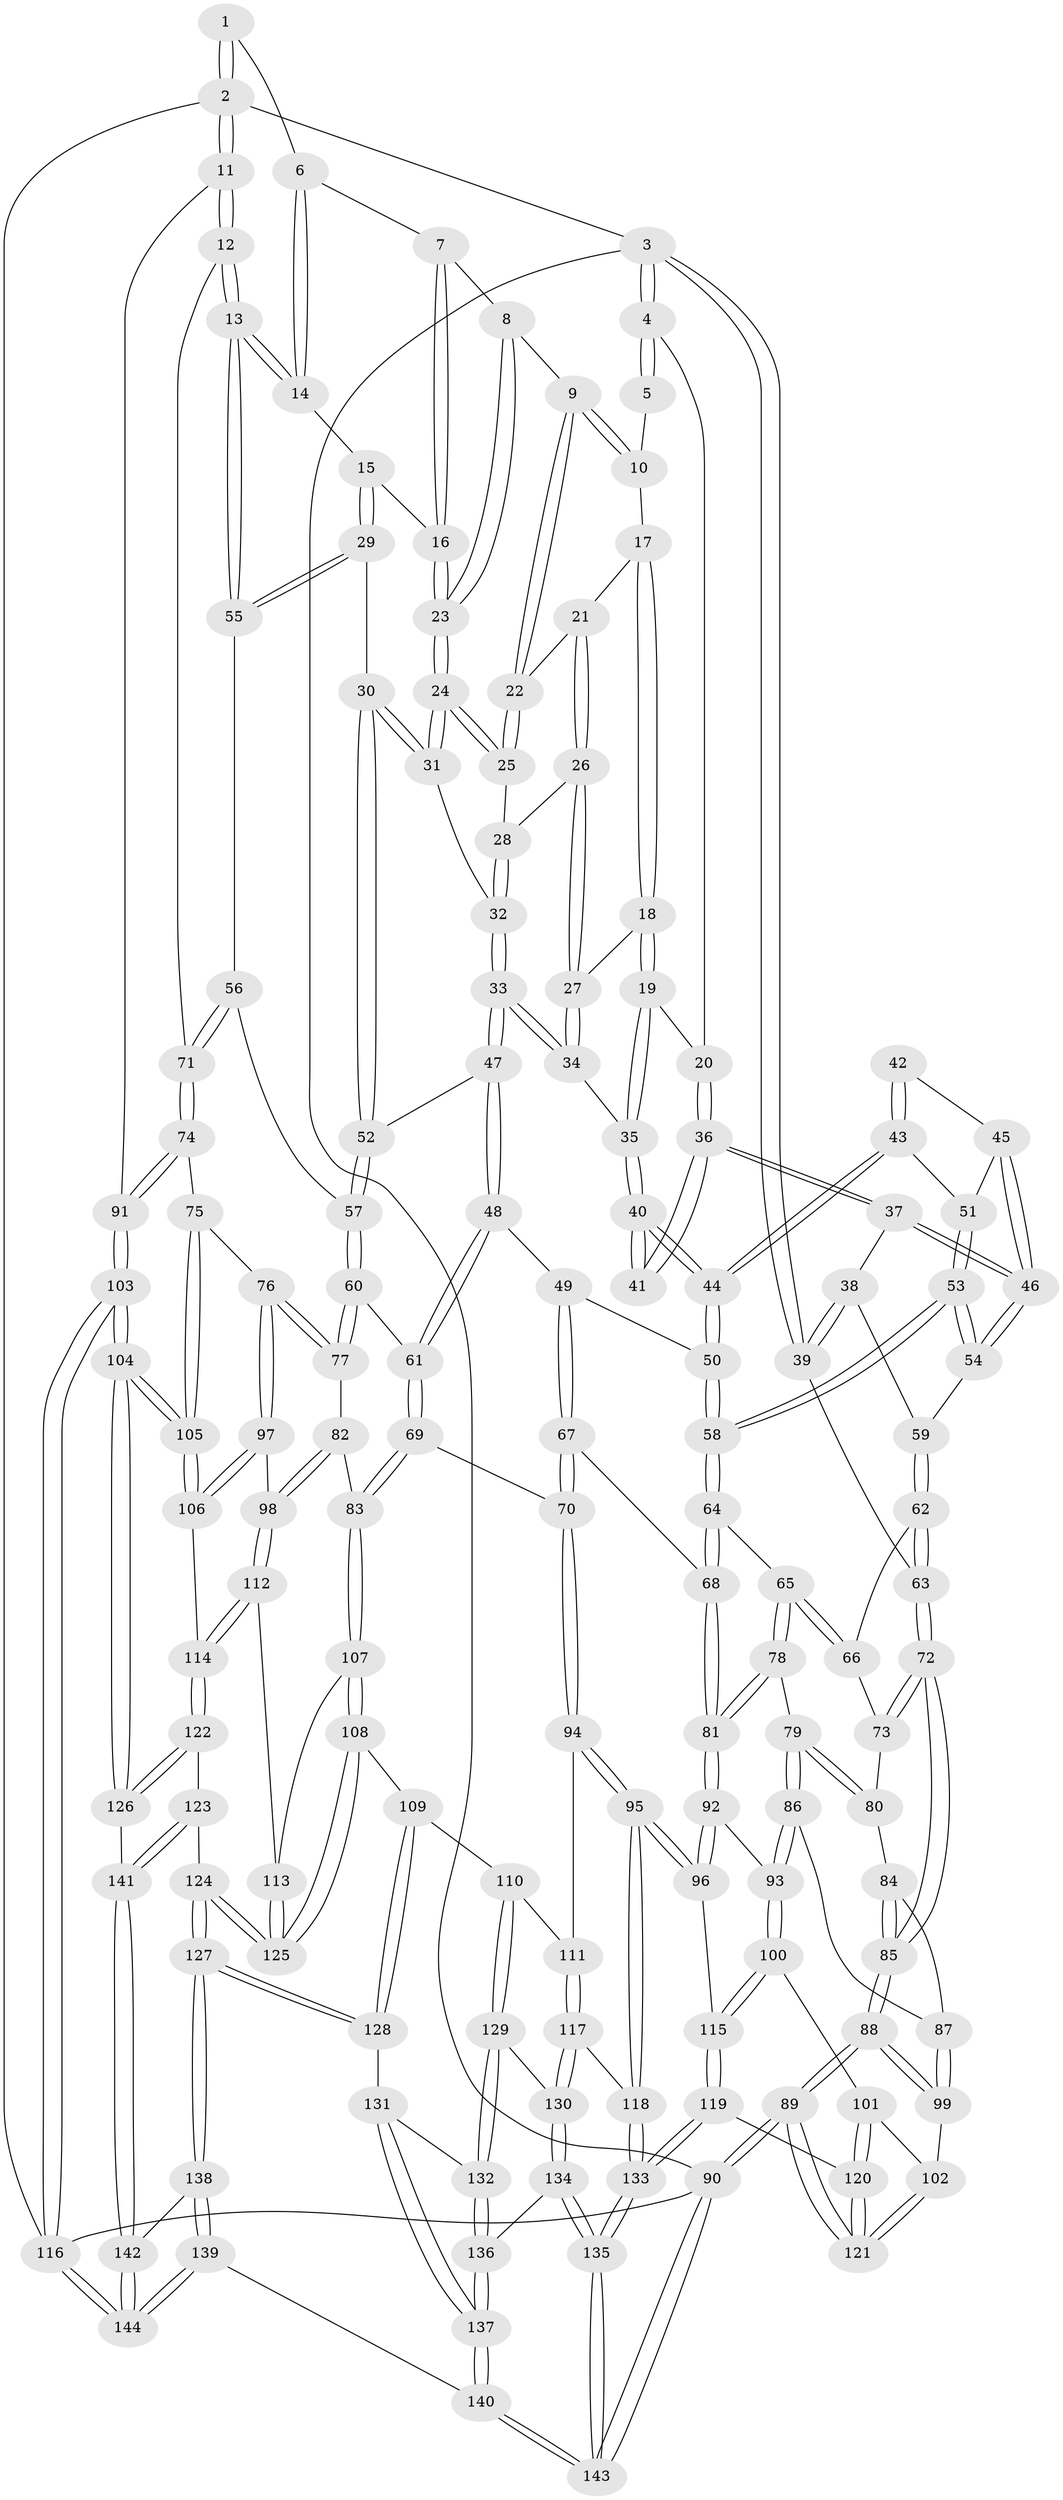 // coarse degree distribution, {2: 0.03, 7: 0.02, 4: 0.29, 5: 0.46, 3: 0.08, 6: 0.1, 8: 0.02}
// Generated by graph-tools (version 1.1) at 2025/05/03/04/25 22:05:04]
// undirected, 144 vertices, 357 edges
graph export_dot {
graph [start="1"]
  node [color=gray90,style=filled];
  1 [pos="+0.8208653046012024+0"];
  2 [pos="+1+0"];
  3 [pos="+0+0"];
  4 [pos="+0.1939293795400428+0"];
  5 [pos="+0.4492445968089811+0"];
  6 [pos="+0.8150308155800751+0"];
  7 [pos="+0.806441450283926+0"];
  8 [pos="+0.7142227284776621+0.03008706610122492"];
  9 [pos="+0.6887673327180555+0.045431016320974814"];
  10 [pos="+0.5527472816350263+0.04457514083920299"];
  11 [pos="+1+0.3058854816985245"];
  12 [pos="+1+0.3033406109441525"];
  13 [pos="+1+0.28820153441169727"];
  14 [pos="+0.931420955828572+0.19406822007448662"];
  15 [pos="+0.8409075007461186+0.14296738143203985"];
  16 [pos="+0.8333468417253154+0.1372806894241781"];
  17 [pos="+0.5529733085620815+0.06983199302692274"];
  18 [pos="+0.4848587876720591+0.12398933225650444"];
  19 [pos="+0.28154117346347346+0.041994791931111115"];
  20 [pos="+0.25868964631816577+0.02763542927554784"];
  21 [pos="+0.573352876015344+0.09477464692006511"];
  22 [pos="+0.634337882256414+0.1048687201986773"];
  23 [pos="+0.7416299876093573+0.13303561887112947"];
  24 [pos="+0.7162775363679399+0.19540832772754743"];
  25 [pos="+0.636567247508513+0.1552624581028747"];
  26 [pos="+0.5677004722796526+0.14137090497793559"];
  27 [pos="+0.5123654110078723+0.17229779713287607"];
  28 [pos="+0.6090728211957109+0.17009092698320422"];
  29 [pos="+0.7381086027626695+0.24246556716980425"];
  30 [pos="+0.7252948581598999+0.23167205345735684"];
  31 [pos="+0.7198675693282258+0.21950927152082184"];
  32 [pos="+0.5861444756488181+0.22662948895868384"];
  33 [pos="+0.5517248296990229+0.2593375600187392"];
  34 [pos="+0.5116889495871285+0.22154585348644695"];
  35 [pos="+0.45521242199381867+0.22711413777113795"];
  36 [pos="+0.2542030329518843+0.0728722910360207"];
  37 [pos="+0.1945630649245801+0.24763262558578977"];
  38 [pos="+0+0.2444189118408766"];
  39 [pos="+0+0.19806226763374257"];
  40 [pos="+0.4291726955753671+0.25802907558068067"];
  41 [pos="+0.3190483787261936+0.18211219272800008"];
  42 [pos="+0.33621774886167394+0.22104775993568912"];
  43 [pos="+0.37879311773949964+0.28705721007826795"];
  44 [pos="+0.4062280421238668+0.3056552543924108"];
  45 [pos="+0.3241896935767075+0.28594427940368244"];
  46 [pos="+0.19603676286770558+0.2617294428233669"];
  47 [pos="+0.5572541098876225+0.287201842866942"];
  48 [pos="+0.4935944296671361+0.37627005630286536"];
  49 [pos="+0.4372601345933272+0.3785139647229178"];
  50 [pos="+0.42191929992217786+0.370125440216892"];
  51 [pos="+0.3321428198141033+0.29526284490474336"];
  52 [pos="+0.6174262179120107+0.3095699710404323"];
  53 [pos="+0.27401377593523357+0.39052019574956864"];
  54 [pos="+0.19705766039130534+0.32896527716527424"];
  55 [pos="+0.8332924311792169+0.33790741641697486"];
  56 [pos="+0.8024075252623863+0.37423497236678793"];
  57 [pos="+0.6947090168030736+0.42465274632023525"];
  58 [pos="+0.2821548850318733+0.3994285553019053"];
  59 [pos="+0.13748732142389822+0.3721597807096212"];
  60 [pos="+0.6736745632421138+0.45292844037432767"];
  61 [pos="+0.5810465945656682+0.4763899129033949"];
  62 [pos="+0.11945934561471472+0.3904983502739999"];
  63 [pos="+0+0.3223125097515052"];
  64 [pos="+0.27964680997019875+0.47384631834292623"];
  65 [pos="+0.1602045359558803+0.5000895207097682"];
  66 [pos="+0.11100613195723008+0.4557536258924829"];
  67 [pos="+0.40598023995740945+0.5669351761183304"];
  68 [pos="+0.3207725053193697+0.5610936805378356"];
  69 [pos="+0.5412721584000899+0.5494870012298293"];
  70 [pos="+0.44218413625687464+0.5884990914657231"];
  71 [pos="+0.838750801216689+0.528248975484803"];
  72 [pos="+0+0.5128459336609561"];
  73 [pos="+0.07776584576940286+0.48030361891797335"];
  74 [pos="+0.8447143637318756+0.5858121552910054"];
  75 [pos="+0.8429130239736528+0.5877648503425518"];
  76 [pos="+0.8191387696297742+0.6020388296502875"];
  77 [pos="+0.7140389741553824+0.5483513533054766"];
  78 [pos="+0.16084592835353026+0.5520886387284321"];
  79 [pos="+0.12319107640482374+0.5874539397937681"];
  80 [pos="+0.08293871447831265+0.5509810600126832"];
  81 [pos="+0.2771711659213725+0.6078384000711481"];
  82 [pos="+0.6528375586507272+0.6272877666166606"];
  83 [pos="+0.6253919126542294+0.6437187306147248"];
  84 [pos="+0.05568358187840933+0.562836345338404"];
  85 [pos="+0+0.5898114852982789"];
  86 [pos="+0.11981470492620086+0.607975310404195"];
  87 [pos="+0.07862776715084485+0.6369746114514757"];
  88 [pos="+0+0.6773957952987012"];
  89 [pos="+0+1"];
  90 [pos="+0+1"];
  91 [pos="+1+0.5216090866974561"];
  92 [pos="+0.2562339927064377+0.6608544017692388"];
  93 [pos="+0.20803858391766017+0.6764872733847624"];
  94 [pos="+0.4476266391090759+0.6365011309035454"];
  95 [pos="+0.3345442813550171+0.7567856423340438"];
  96 [pos="+0.2814297424507835+0.6993140062096366"];
  97 [pos="+0.8028623939576044+0.6454378232425071"];
  98 [pos="+0.7875840450143279+0.6689178666901564"];
  99 [pos="+0.02844011038746126+0.6832543016853317"];
  100 [pos="+0.191977572020957+0.6937047950336127"];
  101 [pos="+0.13915133504143234+0.7242415806743224"];
  102 [pos="+0.08632990755030762+0.720755061616547"];
  103 [pos="+1+0.9006073409746982"];
  104 [pos="+1+0.8712424706434292"];
  105 [pos="+0.9746231360999384+0.752931649588309"];
  106 [pos="+0.9017047706579876+0.7247970515414325"];
  107 [pos="+0.6180163340461395+0.7138808034947401"];
  108 [pos="+0.6045970120758367+0.7265168102120109"];
  109 [pos="+0.5837283419748642+0.7401236081169174"];
  110 [pos="+0.5486982657576965+0.7452582934411858"];
  111 [pos="+0.48827706507266266+0.7014940919829319"];
  112 [pos="+0.7733321938978756+0.7155191988985463"];
  113 [pos="+0.7138496343569863+0.7342777823830351"];
  114 [pos="+0.7863381492429357+0.7340889951323972"];
  115 [pos="+0.21351825026855437+0.7995908509061602"];
  116 [pos="+1+1"];
  117 [pos="+0.3975822599742757+0.78882413610287"];
  118 [pos="+0.3346202740822285+0.7570912939141347"];
  119 [pos="+0.20550776717666183+0.8784002045615823"];
  120 [pos="+0.1785342376981151+0.8789841275100158"];
  121 [pos="+0.08092307916443936+0.9122846120039824"];
  122 [pos="+0.7914968842069061+0.7453405218671393"];
  123 [pos="+0.7579274301502944+0.8743204203290053"];
  124 [pos="+0.7070896207688452+0.8615955126231123"];
  125 [pos="+0.7061799187168053+0.8565453582598562"];
  126 [pos="+0.9494692859428941+0.8606409469605285"];
  127 [pos="+0.654666067694144+0.8859898546780789"];
  128 [pos="+0.6270378193731897+0.875374433990395"];
  129 [pos="+0.5033669274088113+0.8233009631839446"];
  130 [pos="+0.4280301874663371+0.8304927652947457"];
  131 [pos="+0.5606045938753891+0.8951307900577617"];
  132 [pos="+0.5210581846242418+0.8627700729025671"];
  133 [pos="+0.2540884215868802+0.8912386675309524"];
  134 [pos="+0.3943375315314234+0.9130292414445268"];
  135 [pos="+0.2917358612125514+0.9339492838136845"];
  136 [pos="+0.4447556363281259+0.9477463959722362"];
  137 [pos="+0.5245193977646446+1"];
  138 [pos="+0.6548340546896969+0.9407546629531073"];
  139 [pos="+0.5814632521301745+1"];
  140 [pos="+0.5632415274296412+1"];
  141 [pos="+0.7899134670892978+0.9001971562371005"];
  142 [pos="+0.7753126381704988+0.9645873131484373"];
  143 [pos="+0.29100689139618074+1"];
  144 [pos="+0.7647415189214408+1"];
  1 -- 2;
  1 -- 2;
  1 -- 6;
  2 -- 3;
  2 -- 11;
  2 -- 11;
  2 -- 116;
  3 -- 4;
  3 -- 4;
  3 -- 39;
  3 -- 39;
  3 -- 90;
  4 -- 5;
  4 -- 5;
  4 -- 20;
  5 -- 10;
  6 -- 7;
  6 -- 14;
  6 -- 14;
  7 -- 8;
  7 -- 16;
  7 -- 16;
  8 -- 9;
  8 -- 23;
  8 -- 23;
  9 -- 10;
  9 -- 10;
  9 -- 22;
  9 -- 22;
  10 -- 17;
  11 -- 12;
  11 -- 12;
  11 -- 91;
  12 -- 13;
  12 -- 13;
  12 -- 71;
  13 -- 14;
  13 -- 14;
  13 -- 55;
  13 -- 55;
  14 -- 15;
  15 -- 16;
  15 -- 29;
  15 -- 29;
  16 -- 23;
  16 -- 23;
  17 -- 18;
  17 -- 18;
  17 -- 21;
  18 -- 19;
  18 -- 19;
  18 -- 27;
  19 -- 20;
  19 -- 35;
  19 -- 35;
  20 -- 36;
  20 -- 36;
  21 -- 22;
  21 -- 26;
  21 -- 26;
  22 -- 25;
  22 -- 25;
  23 -- 24;
  23 -- 24;
  24 -- 25;
  24 -- 25;
  24 -- 31;
  24 -- 31;
  25 -- 28;
  26 -- 27;
  26 -- 27;
  26 -- 28;
  27 -- 34;
  27 -- 34;
  28 -- 32;
  28 -- 32;
  29 -- 30;
  29 -- 55;
  29 -- 55;
  30 -- 31;
  30 -- 31;
  30 -- 52;
  30 -- 52;
  31 -- 32;
  32 -- 33;
  32 -- 33;
  33 -- 34;
  33 -- 34;
  33 -- 47;
  33 -- 47;
  34 -- 35;
  35 -- 40;
  35 -- 40;
  36 -- 37;
  36 -- 37;
  36 -- 41;
  36 -- 41;
  37 -- 38;
  37 -- 46;
  37 -- 46;
  38 -- 39;
  38 -- 39;
  38 -- 59;
  39 -- 63;
  40 -- 41;
  40 -- 41;
  40 -- 44;
  40 -- 44;
  42 -- 43;
  42 -- 43;
  42 -- 45;
  43 -- 44;
  43 -- 44;
  43 -- 51;
  44 -- 50;
  44 -- 50;
  45 -- 46;
  45 -- 46;
  45 -- 51;
  46 -- 54;
  46 -- 54;
  47 -- 48;
  47 -- 48;
  47 -- 52;
  48 -- 49;
  48 -- 61;
  48 -- 61;
  49 -- 50;
  49 -- 67;
  49 -- 67;
  50 -- 58;
  50 -- 58;
  51 -- 53;
  51 -- 53;
  52 -- 57;
  52 -- 57;
  53 -- 54;
  53 -- 54;
  53 -- 58;
  53 -- 58;
  54 -- 59;
  55 -- 56;
  56 -- 57;
  56 -- 71;
  56 -- 71;
  57 -- 60;
  57 -- 60;
  58 -- 64;
  58 -- 64;
  59 -- 62;
  59 -- 62;
  60 -- 61;
  60 -- 77;
  60 -- 77;
  61 -- 69;
  61 -- 69;
  62 -- 63;
  62 -- 63;
  62 -- 66;
  63 -- 72;
  63 -- 72;
  64 -- 65;
  64 -- 68;
  64 -- 68;
  65 -- 66;
  65 -- 66;
  65 -- 78;
  65 -- 78;
  66 -- 73;
  67 -- 68;
  67 -- 70;
  67 -- 70;
  68 -- 81;
  68 -- 81;
  69 -- 70;
  69 -- 83;
  69 -- 83;
  70 -- 94;
  70 -- 94;
  71 -- 74;
  71 -- 74;
  72 -- 73;
  72 -- 73;
  72 -- 85;
  72 -- 85;
  73 -- 80;
  74 -- 75;
  74 -- 91;
  74 -- 91;
  75 -- 76;
  75 -- 105;
  75 -- 105;
  76 -- 77;
  76 -- 77;
  76 -- 97;
  76 -- 97;
  77 -- 82;
  78 -- 79;
  78 -- 81;
  78 -- 81;
  79 -- 80;
  79 -- 80;
  79 -- 86;
  79 -- 86;
  80 -- 84;
  81 -- 92;
  81 -- 92;
  82 -- 83;
  82 -- 98;
  82 -- 98;
  83 -- 107;
  83 -- 107;
  84 -- 85;
  84 -- 85;
  84 -- 87;
  85 -- 88;
  85 -- 88;
  86 -- 87;
  86 -- 93;
  86 -- 93;
  87 -- 99;
  87 -- 99;
  88 -- 89;
  88 -- 89;
  88 -- 99;
  88 -- 99;
  89 -- 90;
  89 -- 90;
  89 -- 121;
  89 -- 121;
  90 -- 143;
  90 -- 143;
  90 -- 116;
  91 -- 103;
  91 -- 103;
  92 -- 93;
  92 -- 96;
  92 -- 96;
  93 -- 100;
  93 -- 100;
  94 -- 95;
  94 -- 95;
  94 -- 111;
  95 -- 96;
  95 -- 96;
  95 -- 118;
  95 -- 118;
  96 -- 115;
  97 -- 98;
  97 -- 106;
  97 -- 106;
  98 -- 112;
  98 -- 112;
  99 -- 102;
  100 -- 101;
  100 -- 115;
  100 -- 115;
  101 -- 102;
  101 -- 120;
  101 -- 120;
  102 -- 121;
  102 -- 121;
  103 -- 104;
  103 -- 104;
  103 -- 116;
  103 -- 116;
  104 -- 105;
  104 -- 105;
  104 -- 126;
  104 -- 126;
  105 -- 106;
  105 -- 106;
  106 -- 114;
  107 -- 108;
  107 -- 108;
  107 -- 113;
  108 -- 109;
  108 -- 125;
  108 -- 125;
  109 -- 110;
  109 -- 128;
  109 -- 128;
  110 -- 111;
  110 -- 129;
  110 -- 129;
  111 -- 117;
  111 -- 117;
  112 -- 113;
  112 -- 114;
  112 -- 114;
  113 -- 125;
  113 -- 125;
  114 -- 122;
  114 -- 122;
  115 -- 119;
  115 -- 119;
  116 -- 144;
  116 -- 144;
  117 -- 118;
  117 -- 130;
  117 -- 130;
  118 -- 133;
  118 -- 133;
  119 -- 120;
  119 -- 133;
  119 -- 133;
  120 -- 121;
  120 -- 121;
  122 -- 123;
  122 -- 126;
  122 -- 126;
  123 -- 124;
  123 -- 141;
  123 -- 141;
  124 -- 125;
  124 -- 125;
  124 -- 127;
  124 -- 127;
  126 -- 141;
  127 -- 128;
  127 -- 128;
  127 -- 138;
  127 -- 138;
  128 -- 131;
  129 -- 130;
  129 -- 132;
  129 -- 132;
  130 -- 134;
  130 -- 134;
  131 -- 132;
  131 -- 137;
  131 -- 137;
  132 -- 136;
  132 -- 136;
  133 -- 135;
  133 -- 135;
  134 -- 135;
  134 -- 135;
  134 -- 136;
  135 -- 143;
  135 -- 143;
  136 -- 137;
  136 -- 137;
  137 -- 140;
  137 -- 140;
  138 -- 139;
  138 -- 139;
  138 -- 142;
  139 -- 140;
  139 -- 144;
  139 -- 144;
  140 -- 143;
  140 -- 143;
  141 -- 142;
  141 -- 142;
  142 -- 144;
  142 -- 144;
}
